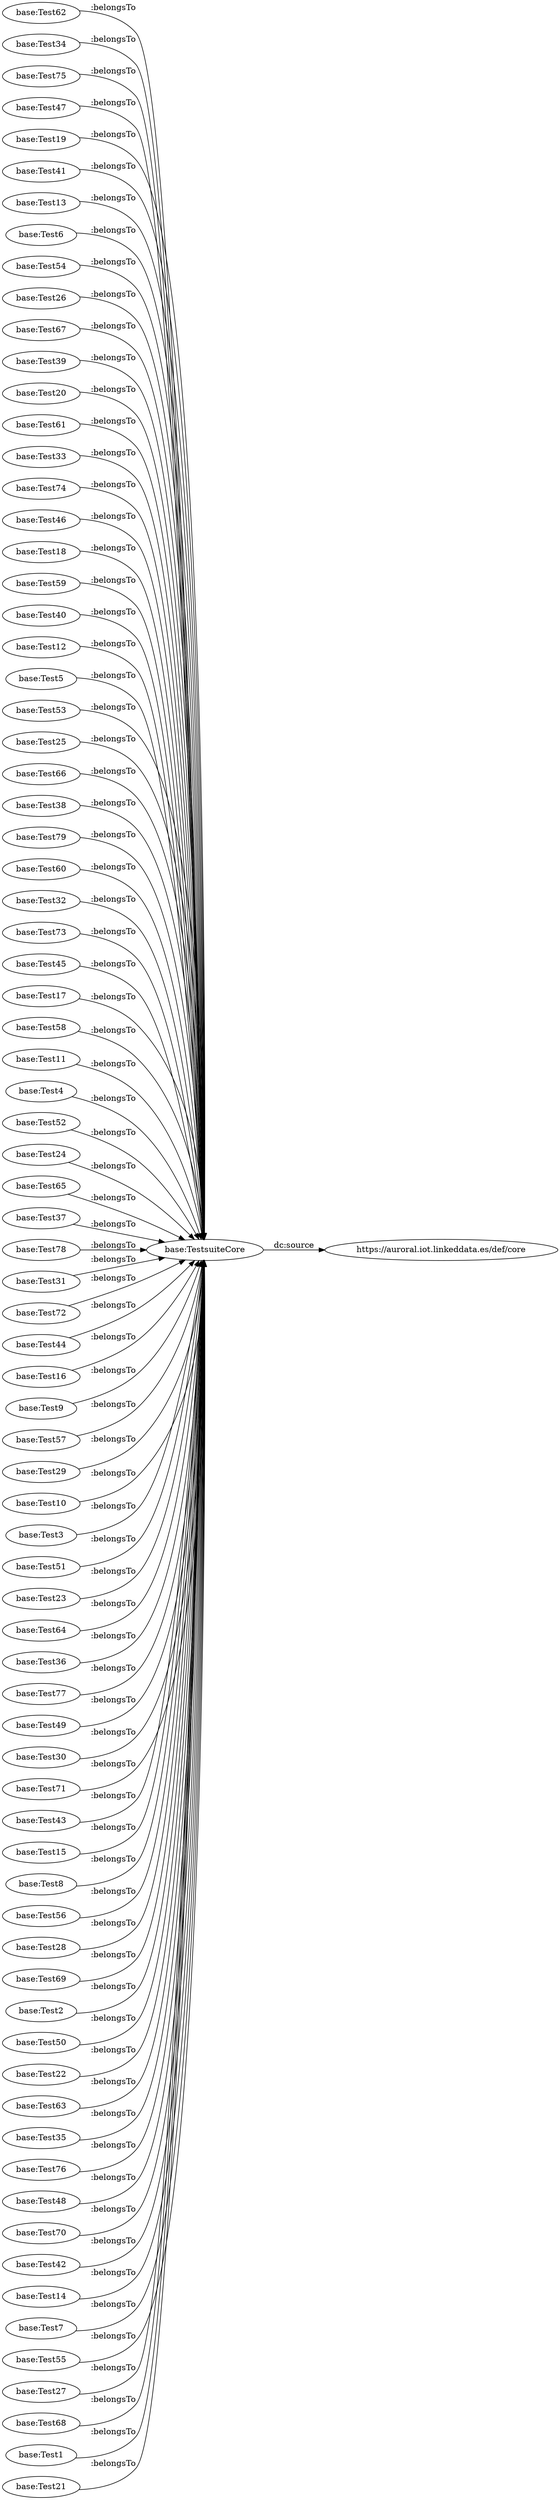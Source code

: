 digraph ar2dtool_diagram { 
rankdir=LR;
size="1501"
	"base:Test62" -> "base:TestsuiteCore" [ label = ":belongsTo" ];
	"base:Test34" -> "base:TestsuiteCore" [ label = ":belongsTo" ];
	"base:Test75" -> "base:TestsuiteCore" [ label = ":belongsTo" ];
	"base:Test47" -> "base:TestsuiteCore" [ label = ":belongsTo" ];
	"base:Test19" -> "base:TestsuiteCore" [ label = ":belongsTo" ];
	"base:Test41" -> "base:TestsuiteCore" [ label = ":belongsTo" ];
	"base:Test13" -> "base:TestsuiteCore" [ label = ":belongsTo" ];
	"base:Test6" -> "base:TestsuiteCore" [ label = ":belongsTo" ];
	"base:Test54" -> "base:TestsuiteCore" [ label = ":belongsTo" ];
	"base:Test26" -> "base:TestsuiteCore" [ label = ":belongsTo" ];
	"base:Test67" -> "base:TestsuiteCore" [ label = ":belongsTo" ];
	"base:Test39" -> "base:TestsuiteCore" [ label = ":belongsTo" ];
	"base:Test20" -> "base:TestsuiteCore" [ label = ":belongsTo" ];
	"base:Test61" -> "base:TestsuiteCore" [ label = ":belongsTo" ];
	"base:Test33" -> "base:TestsuiteCore" [ label = ":belongsTo" ];
	"base:Test74" -> "base:TestsuiteCore" [ label = ":belongsTo" ];
	"base:Test46" -> "base:TestsuiteCore" [ label = ":belongsTo" ];
	"base:Test18" -> "base:TestsuiteCore" [ label = ":belongsTo" ];
	"base:Test59" -> "base:TestsuiteCore" [ label = ":belongsTo" ];
	"base:Test40" -> "base:TestsuiteCore" [ label = ":belongsTo" ];
	"base:Test12" -> "base:TestsuiteCore" [ label = ":belongsTo" ];
	"base:Test5" -> "base:TestsuiteCore" [ label = ":belongsTo" ];
	"base:Test53" -> "base:TestsuiteCore" [ label = ":belongsTo" ];
	"base:Test25" -> "base:TestsuiteCore" [ label = ":belongsTo" ];
	"base:Test66" -> "base:TestsuiteCore" [ label = ":belongsTo" ];
	"base:Test38" -> "base:TestsuiteCore" [ label = ":belongsTo" ];
	"base:Test79" -> "base:TestsuiteCore" [ label = ":belongsTo" ];
	"base:Test60" -> "base:TestsuiteCore" [ label = ":belongsTo" ];
	"base:Test32" -> "base:TestsuiteCore" [ label = ":belongsTo" ];
	"base:Test73" -> "base:TestsuiteCore" [ label = ":belongsTo" ];
	"base:Test45" -> "base:TestsuiteCore" [ label = ":belongsTo" ];
	"base:Test17" -> "base:TestsuiteCore" [ label = ":belongsTo" ];
	"base:Test58" -> "base:TestsuiteCore" [ label = ":belongsTo" ];
	"base:Test11" -> "base:TestsuiteCore" [ label = ":belongsTo" ];
	"base:Test4" -> "base:TestsuiteCore" [ label = ":belongsTo" ];
	"base:Test52" -> "base:TestsuiteCore" [ label = ":belongsTo" ];
	"base:Test24" -> "base:TestsuiteCore" [ label = ":belongsTo" ];
	"base:Test65" -> "base:TestsuiteCore" [ label = ":belongsTo" ];
	"base:Test37" -> "base:TestsuiteCore" [ label = ":belongsTo" ];
	"base:Test78" -> "base:TestsuiteCore" [ label = ":belongsTo" ];
	"base:Test31" -> "base:TestsuiteCore" [ label = ":belongsTo" ];
	"base:Test72" -> "base:TestsuiteCore" [ label = ":belongsTo" ];
	"base:Test44" -> "base:TestsuiteCore" [ label = ":belongsTo" ];
	"base:Test16" -> "base:TestsuiteCore" [ label = ":belongsTo" ];
	"base:Test9" -> "base:TestsuiteCore" [ label = ":belongsTo" ];
	"base:Test57" -> "base:TestsuiteCore" [ label = ":belongsTo" ];
	"base:Test29" -> "base:TestsuiteCore" [ label = ":belongsTo" ];
	"base:Test10" -> "base:TestsuiteCore" [ label = ":belongsTo" ];
	"base:Test3" -> "base:TestsuiteCore" [ label = ":belongsTo" ];
	"base:Test51" -> "base:TestsuiteCore" [ label = ":belongsTo" ];
	"base:Test23" -> "base:TestsuiteCore" [ label = ":belongsTo" ];
	"base:Test64" -> "base:TestsuiteCore" [ label = ":belongsTo" ];
	"base:Test36" -> "base:TestsuiteCore" [ label = ":belongsTo" ];
	"base:Test77" -> "base:TestsuiteCore" [ label = ":belongsTo" ];
	"base:Test49" -> "base:TestsuiteCore" [ label = ":belongsTo" ];
	"base:Test30" -> "base:TestsuiteCore" [ label = ":belongsTo" ];
	"base:Test71" -> "base:TestsuiteCore" [ label = ":belongsTo" ];
	"base:TestsuiteCore" -> "https://auroral.iot.linkeddata.es/def/core" [ label = "dc:source" ];
	"base:Test43" -> "base:TestsuiteCore" [ label = ":belongsTo" ];
	"base:Test15" -> "base:TestsuiteCore" [ label = ":belongsTo" ];
	"base:Test8" -> "base:TestsuiteCore" [ label = ":belongsTo" ];
	"base:Test56" -> "base:TestsuiteCore" [ label = ":belongsTo" ];
	"base:Test28" -> "base:TestsuiteCore" [ label = ":belongsTo" ];
	"base:Test69" -> "base:TestsuiteCore" [ label = ":belongsTo" ];
	"base:Test2" -> "base:TestsuiteCore" [ label = ":belongsTo" ];
	"base:Test50" -> "base:TestsuiteCore" [ label = ":belongsTo" ];
	"base:Test22" -> "base:TestsuiteCore" [ label = ":belongsTo" ];
	"base:Test63" -> "base:TestsuiteCore" [ label = ":belongsTo" ];
	"base:Test35" -> "base:TestsuiteCore" [ label = ":belongsTo" ];
	"base:Test76" -> "base:TestsuiteCore" [ label = ":belongsTo" ];
	"base:Test48" -> "base:TestsuiteCore" [ label = ":belongsTo" ];
	"base:Test70" -> "base:TestsuiteCore" [ label = ":belongsTo" ];
	"base:Test42" -> "base:TestsuiteCore" [ label = ":belongsTo" ];
	"base:Test14" -> "base:TestsuiteCore" [ label = ":belongsTo" ];
	"base:Test7" -> "base:TestsuiteCore" [ label = ":belongsTo" ];
	"base:Test55" -> "base:TestsuiteCore" [ label = ":belongsTo" ];
	"base:Test27" -> "base:TestsuiteCore" [ label = ":belongsTo" ];
	"base:Test68" -> "base:TestsuiteCore" [ label = ":belongsTo" ];
	"base:Test1" -> "base:TestsuiteCore" [ label = ":belongsTo" ];
	"base:Test21" -> "base:TestsuiteCore" [ label = ":belongsTo" ];

}
